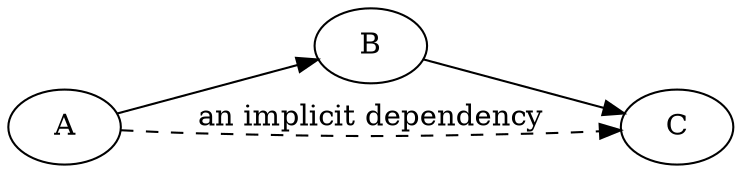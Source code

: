 digraph {
    rankdir="LR"
    {rankdir=same; A -> B -> C}
    A -> C[style=dashed; label="an implicit dependency"];
}